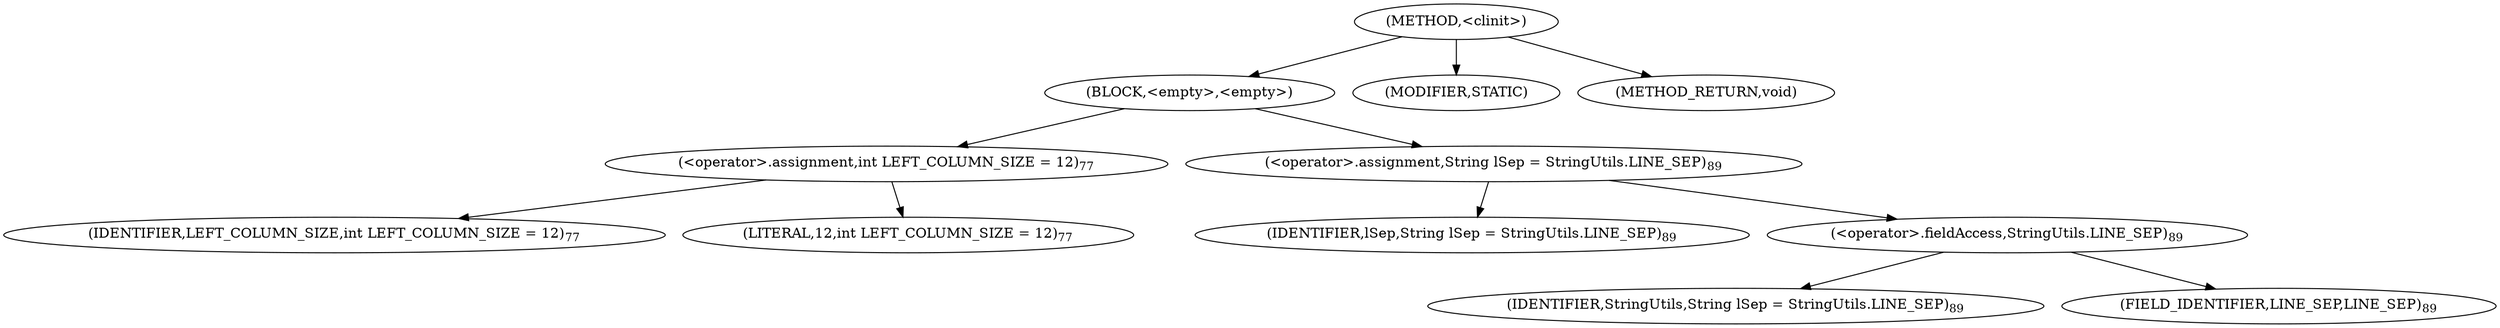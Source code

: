 digraph "&lt;clinit&gt;" {  
"558" [label = <(METHOD,&lt;clinit&gt;)> ]
"559" [label = <(BLOCK,&lt;empty&gt;,&lt;empty&gt;)> ]
"560" [label = <(&lt;operator&gt;.assignment,int LEFT_COLUMN_SIZE = 12)<SUB>77</SUB>> ]
"561" [label = <(IDENTIFIER,LEFT_COLUMN_SIZE,int LEFT_COLUMN_SIZE = 12)<SUB>77</SUB>> ]
"562" [label = <(LITERAL,12,int LEFT_COLUMN_SIZE = 12)<SUB>77</SUB>> ]
"563" [label = <(&lt;operator&gt;.assignment,String lSep = StringUtils.LINE_SEP)<SUB>89</SUB>> ]
"564" [label = <(IDENTIFIER,lSep,String lSep = StringUtils.LINE_SEP)<SUB>89</SUB>> ]
"565" [label = <(&lt;operator&gt;.fieldAccess,StringUtils.LINE_SEP)<SUB>89</SUB>> ]
"566" [label = <(IDENTIFIER,StringUtils,String lSep = StringUtils.LINE_SEP)<SUB>89</SUB>> ]
"567" [label = <(FIELD_IDENTIFIER,LINE_SEP,LINE_SEP)<SUB>89</SUB>> ]
"568" [label = <(MODIFIER,STATIC)> ]
"569" [label = <(METHOD_RETURN,void)> ]
  "558" -> "559" 
  "558" -> "568" 
  "558" -> "569" 
  "559" -> "560" 
  "559" -> "563" 
  "560" -> "561" 
  "560" -> "562" 
  "563" -> "564" 
  "563" -> "565" 
  "565" -> "566" 
  "565" -> "567" 
}
